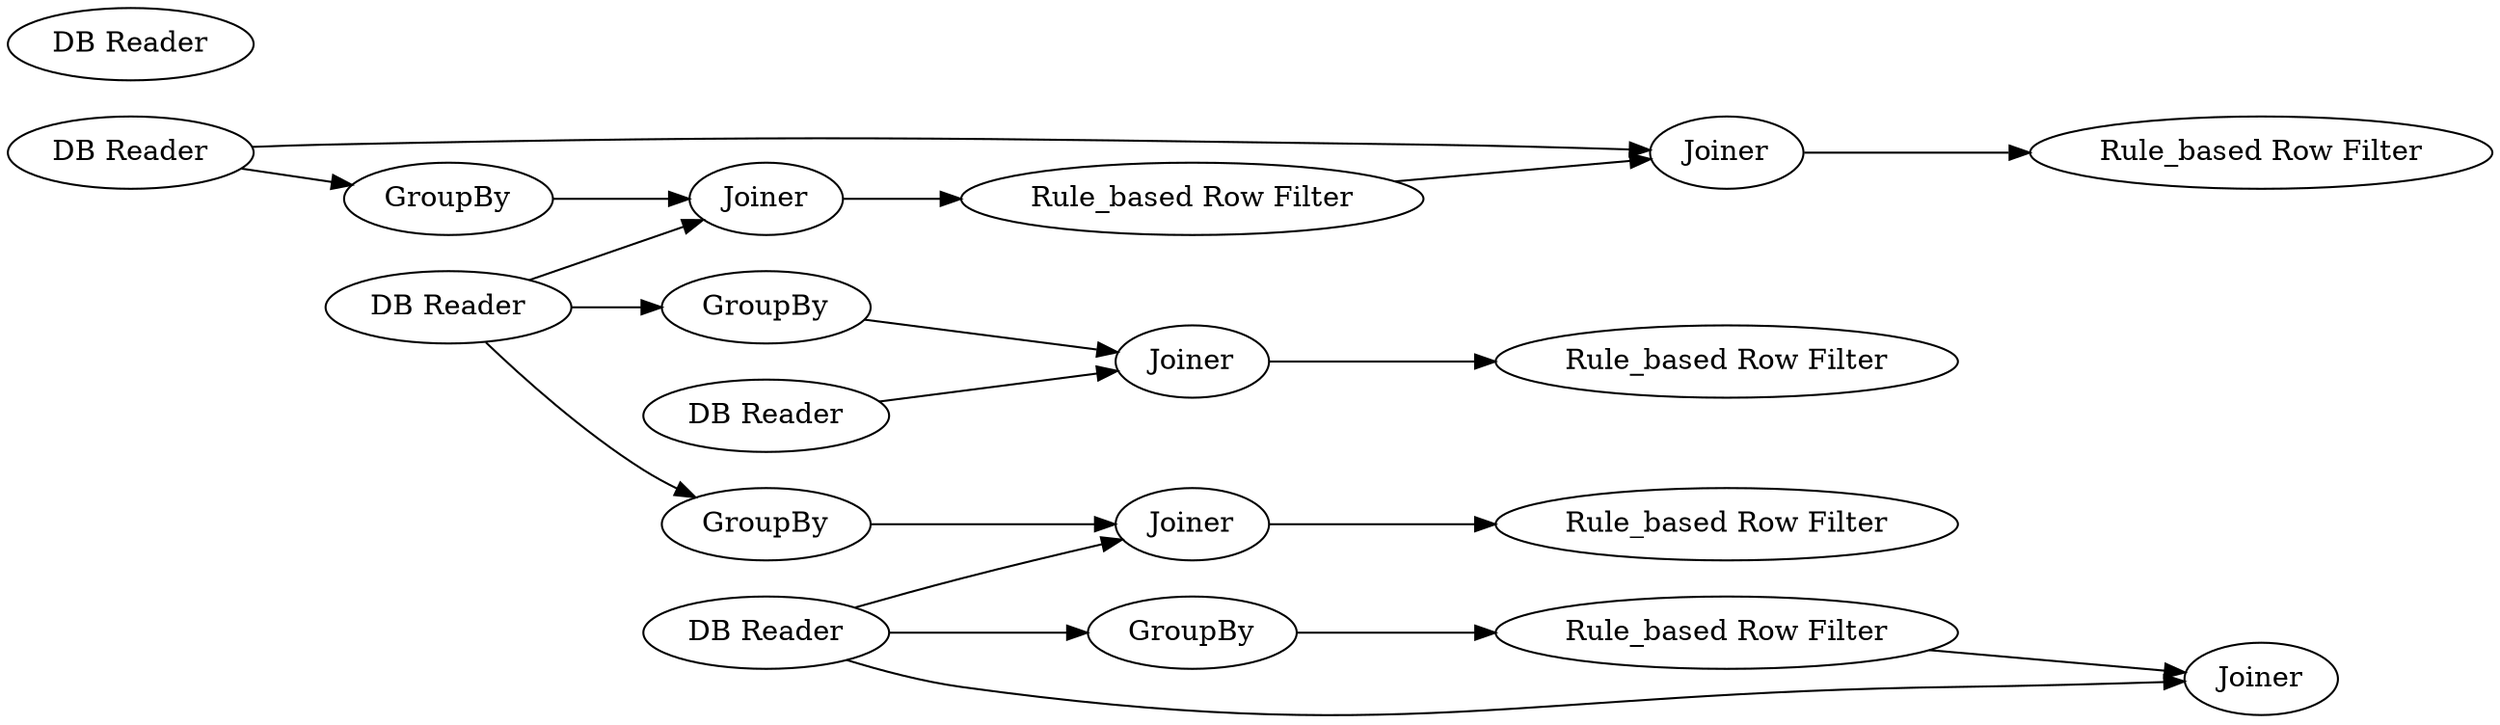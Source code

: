 digraph {
	157 [label="DB Reader"]
	158 [label=GroupBy]
	161 [label=Joiner]
	162 [label="DB Reader"]
	163 [label="Rule_based Row Filter"]
	164 [label=Joiner]
	165 [label="Rule_based Row Filter"]
	166 [label="DB Reader"]
	167 [label=GroupBy]
	168 [label=Joiner]
	169 [label="Rule_based Row Filter"]
	170 [label="DB Reader"]
	171 [label=GroupBy]
	172 [label=Joiner]
	173 [label="Rule_based Row Filter"]
	174 [label=GroupBy]
	175 [label=Joiner]
	176 [label="Rule_based Row Filter"]
	177 [label="DB Reader"]
	157 -> 158
	157 -> 164
	158 -> 161
	161 -> 163
	162 -> 161
	162 -> 167
	162 -> 171
	163 -> 164
	164 -> 165
	166 -> 168
	167 -> 168
	168 -> 169
	170 -> 174
	170 -> 175
	170 -> 172
	171 -> 172
	172 -> 173
	174 -> 176
	176 -> 175
	rankdir=LR
}
